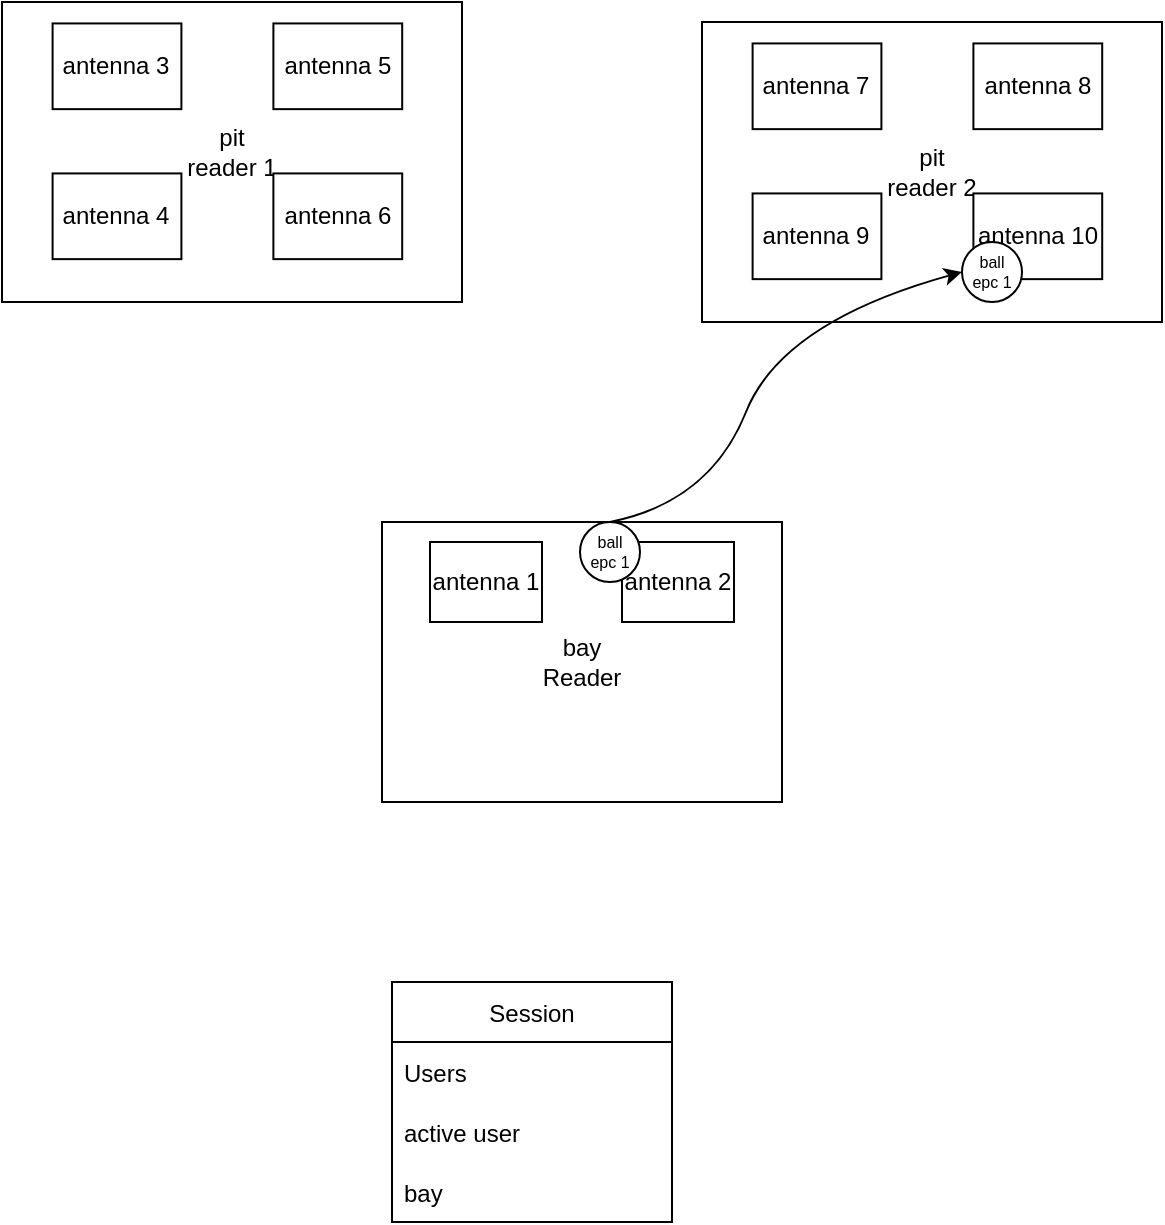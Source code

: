 <mxfile version="17.5.0" type="github">
  <diagram id="JKwbAgF2-WHobCODbPCV" name="Page-1">
    <mxGraphModel dx="1422" dy="762" grid="1" gridSize="10" guides="1" tooltips="1" connect="1" arrows="1" fold="1" page="1" pageScale="1" pageWidth="827" pageHeight="1169" math="0" shadow="0">
      <root>
        <mxCell id="0" />
        <mxCell id="1" parent="0" />
        <mxCell id="AgP5Llwov3xEVTXLwa2V-1" value="Session" style="swimlane;fontStyle=0;childLayout=stackLayout;horizontal=1;startSize=30;horizontalStack=0;resizeParent=1;resizeParentMax=0;resizeLast=0;collapsible=1;marginBottom=0;" vertex="1" parent="1">
          <mxGeometry x="305" y="520" width="140" height="120" as="geometry" />
        </mxCell>
        <mxCell id="AgP5Llwov3xEVTXLwa2V-2" value="Users" style="text;strokeColor=none;fillColor=none;align=left;verticalAlign=middle;spacingLeft=4;spacingRight=4;overflow=hidden;points=[[0,0.5],[1,0.5]];portConstraint=eastwest;rotatable=0;" vertex="1" parent="AgP5Llwov3xEVTXLwa2V-1">
          <mxGeometry y="30" width="140" height="30" as="geometry" />
        </mxCell>
        <mxCell id="AgP5Llwov3xEVTXLwa2V-3" value="active user" style="text;strokeColor=none;fillColor=none;align=left;verticalAlign=middle;spacingLeft=4;spacingRight=4;overflow=hidden;points=[[0,0.5],[1,0.5]];portConstraint=eastwest;rotatable=0;" vertex="1" parent="AgP5Llwov3xEVTXLwa2V-1">
          <mxGeometry y="60" width="140" height="30" as="geometry" />
        </mxCell>
        <mxCell id="AgP5Llwov3xEVTXLwa2V-4" value="bay" style="text;strokeColor=none;fillColor=none;align=left;verticalAlign=middle;spacingLeft=4;spacingRight=4;overflow=hidden;points=[[0,0.5],[1,0.5]];portConstraint=eastwest;rotatable=0;" vertex="1" parent="AgP5Llwov3xEVTXLwa2V-1">
          <mxGeometry y="90" width="140" height="30" as="geometry" />
        </mxCell>
        <mxCell id="AgP5Llwov3xEVTXLwa2V-5" value="" style="group" vertex="1" connectable="0" parent="1">
          <mxGeometry x="110" y="30" width="230" height="150" as="geometry" />
        </mxCell>
        <mxCell id="AgP5Llwov3xEVTXLwa2V-6" value="pit&lt;br&gt;reader 1" style="rounded=0;whiteSpace=wrap;html=1;" vertex="1" parent="AgP5Llwov3xEVTXLwa2V-5">
          <mxGeometry width="230.0" height="150" as="geometry" />
        </mxCell>
        <mxCell id="AgP5Llwov3xEVTXLwa2V-7" value="antenna 3" style="rounded=0;whiteSpace=wrap;html=1;" vertex="1" parent="AgP5Llwov3xEVTXLwa2V-5">
          <mxGeometry x="25.3" y="10.714" width="64.4" height="42.857" as="geometry" />
        </mxCell>
        <mxCell id="AgP5Llwov3xEVTXLwa2V-8" value="antenna 5" style="rounded=0;whiteSpace=wrap;html=1;" vertex="1" parent="AgP5Llwov3xEVTXLwa2V-5">
          <mxGeometry x="135.7" y="10.714" width="64.4" height="42.857" as="geometry" />
        </mxCell>
        <mxCell id="AgP5Llwov3xEVTXLwa2V-9" value="antenna 6" style="rounded=0;whiteSpace=wrap;html=1;" vertex="1" parent="AgP5Llwov3xEVTXLwa2V-5">
          <mxGeometry x="135.7" y="85.714" width="64.4" height="42.857" as="geometry" />
        </mxCell>
        <mxCell id="AgP5Llwov3xEVTXLwa2V-10" value="antenna 4" style="rounded=0;whiteSpace=wrap;html=1;" vertex="1" parent="AgP5Llwov3xEVTXLwa2V-5">
          <mxGeometry x="25.3" y="85.714" width="64.4" height="42.857" as="geometry" />
        </mxCell>
        <mxCell id="AgP5Llwov3xEVTXLwa2V-11" value="" style="group;spacingTop=2;" vertex="1" connectable="0" parent="1">
          <mxGeometry x="300" y="290" width="200" height="140" as="geometry" />
        </mxCell>
        <mxCell id="AgP5Llwov3xEVTXLwa2V-12" value="bay&lt;br&gt;Reader" style="rounded=0;whiteSpace=wrap;html=1;" vertex="1" parent="AgP5Llwov3xEVTXLwa2V-11">
          <mxGeometry width="200" height="140" as="geometry" />
        </mxCell>
        <mxCell id="AgP5Llwov3xEVTXLwa2V-13" value="antenna 1" style="rounded=0;whiteSpace=wrap;html=1;" vertex="1" parent="AgP5Llwov3xEVTXLwa2V-11">
          <mxGeometry x="24" y="10" width="56" height="40" as="geometry" />
        </mxCell>
        <mxCell id="AgP5Llwov3xEVTXLwa2V-14" value="antenna 2" style="rounded=0;whiteSpace=wrap;html=1;" vertex="1" parent="AgP5Llwov3xEVTXLwa2V-11">
          <mxGeometry x="120" y="10" width="56" height="40" as="geometry" />
        </mxCell>
        <mxCell id="AgP5Llwov3xEVTXLwa2V-15" value="ball&lt;br&gt;epc 1" style="ellipse;whiteSpace=wrap;html=1;aspect=fixed;fontSize=8;" vertex="1" parent="AgP5Llwov3xEVTXLwa2V-11">
          <mxGeometry x="99" width="30" height="30" as="geometry" />
        </mxCell>
        <mxCell id="AgP5Llwov3xEVTXLwa2V-16" value="" style="group" vertex="1" connectable="0" parent="1">
          <mxGeometry x="460" y="40" width="230" height="150" as="geometry" />
        </mxCell>
        <mxCell id="AgP5Llwov3xEVTXLwa2V-17" value="pit&lt;br&gt;reader 2" style="rounded=0;whiteSpace=wrap;html=1;" vertex="1" parent="AgP5Llwov3xEVTXLwa2V-16">
          <mxGeometry width="230.0" height="150" as="geometry" />
        </mxCell>
        <mxCell id="AgP5Llwov3xEVTXLwa2V-18" value="antenna 7" style="rounded=0;whiteSpace=wrap;html=1;" vertex="1" parent="AgP5Llwov3xEVTXLwa2V-16">
          <mxGeometry x="25.3" y="10.714" width="64.4" height="42.857" as="geometry" />
        </mxCell>
        <mxCell id="AgP5Llwov3xEVTXLwa2V-19" value="antenna 8" style="rounded=0;whiteSpace=wrap;html=1;" vertex="1" parent="AgP5Llwov3xEVTXLwa2V-16">
          <mxGeometry x="135.7" y="10.714" width="64.4" height="42.857" as="geometry" />
        </mxCell>
        <mxCell id="AgP5Llwov3xEVTXLwa2V-20" value="antenna 10" style="rounded=0;whiteSpace=wrap;html=1;" vertex="1" parent="AgP5Llwov3xEVTXLwa2V-16">
          <mxGeometry x="135.7" y="85.714" width="64.4" height="42.857" as="geometry" />
        </mxCell>
        <mxCell id="AgP5Llwov3xEVTXLwa2V-21" value="antenna 9" style="rounded=0;whiteSpace=wrap;html=1;" vertex="1" parent="AgP5Llwov3xEVTXLwa2V-16">
          <mxGeometry x="25.3" y="85.714" width="64.4" height="42.857" as="geometry" />
        </mxCell>
        <mxCell id="AgP5Llwov3xEVTXLwa2V-22" value="ball&lt;br&gt;epc 1" style="ellipse;whiteSpace=wrap;html=1;aspect=fixed;fontSize=8;" vertex="1" parent="AgP5Llwov3xEVTXLwa2V-16">
          <mxGeometry x="130" y="110" width="30" height="30" as="geometry" />
        </mxCell>
        <mxCell id="AgP5Llwov3xEVTXLwa2V-23" value="" style="curved=1;endArrow=classic;html=1;rounded=0;fontSize=8;exitX=0.5;exitY=0;exitDx=0;exitDy=0;entryX=0;entryY=0.5;entryDx=0;entryDy=0;" edge="1" parent="1" source="AgP5Llwov3xEVTXLwa2V-15" target="AgP5Llwov3xEVTXLwa2V-22">
          <mxGeometry width="50" height="50" relative="1" as="geometry">
            <mxPoint x="414" y="280" as="sourcePoint" />
            <mxPoint x="464" y="230" as="targetPoint" />
            <Array as="points">
              <mxPoint x="464" y="280" />
              <mxPoint x="500" y="190" />
            </Array>
          </mxGeometry>
        </mxCell>
      </root>
    </mxGraphModel>
  </diagram>
</mxfile>
